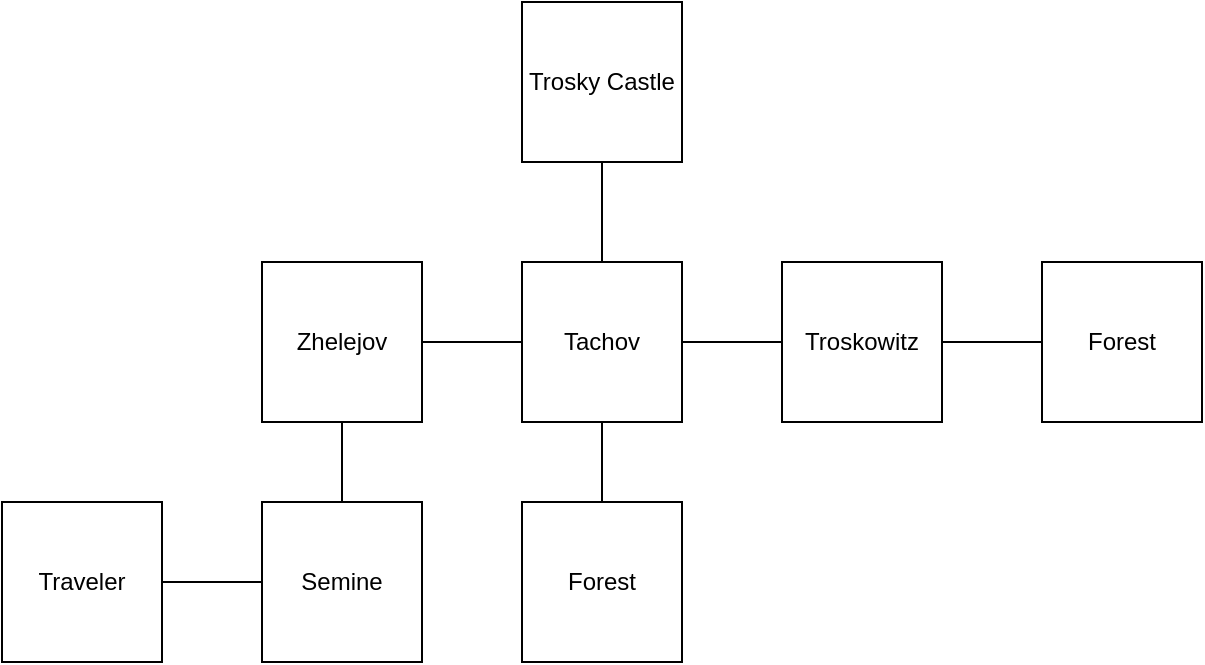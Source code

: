 <mxfile version="26.1.0">
  <diagram name="Stránka-1" id="hlQ9LorAiyW4kVTczd6e">
    <mxGraphModel dx="2860" dy="1119" grid="1" gridSize="10" guides="1" tooltips="1" connect="1" arrows="1" fold="1" page="1" pageScale="1" pageWidth="827" pageHeight="1169" math="0" shadow="0">
      <root>
        <mxCell id="0" />
        <mxCell id="1" parent="0" />
        <mxCell id="ZQDseveAXCD2bQxYw5Ts-8" style="edgeStyle=orthogonalEdgeStyle;rounded=0;orthogonalLoop=1;jettySize=auto;html=1;entryX=0.5;entryY=1;entryDx=0;entryDy=0;startArrow=none;startFill=0;endArrow=none;" edge="1" parent="1" source="ZQDseveAXCD2bQxYw5Ts-1" target="ZQDseveAXCD2bQxYw5Ts-3">
          <mxGeometry relative="1" as="geometry" />
        </mxCell>
        <mxCell id="ZQDseveAXCD2bQxYw5Ts-1" value="Semine" style="whiteSpace=wrap;html=1;aspect=fixed;" vertex="1" parent="1">
          <mxGeometry x="10" y="530" width="80" height="80" as="geometry" />
        </mxCell>
        <mxCell id="ZQDseveAXCD2bQxYw5Ts-19" style="edgeStyle=orthogonalEdgeStyle;rounded=0;orthogonalLoop=1;jettySize=auto;html=1;entryX=0;entryY=0.5;entryDx=0;entryDy=0;endArrow=none;startFill=0;" edge="1" parent="1" source="ZQDseveAXCD2bQxYw5Ts-2" target="ZQDseveAXCD2bQxYw5Ts-15">
          <mxGeometry relative="1" as="geometry" />
        </mxCell>
        <mxCell id="ZQDseveAXCD2bQxYw5Ts-2" value="Troskowitz" style="whiteSpace=wrap;html=1;aspect=fixed;" vertex="1" parent="1">
          <mxGeometry x="270" y="410" width="80" height="80" as="geometry" />
        </mxCell>
        <mxCell id="ZQDseveAXCD2bQxYw5Ts-3" value="Zhelejov" style="whiteSpace=wrap;html=1;aspect=fixed;" vertex="1" parent="1">
          <mxGeometry x="10" y="410" width="80" height="80" as="geometry" />
        </mxCell>
        <mxCell id="ZQDseveAXCD2bQxYw5Ts-11" style="edgeStyle=orthogonalEdgeStyle;rounded=0;orthogonalLoop=1;jettySize=auto;html=1;entryX=1;entryY=0.5;entryDx=0;entryDy=0;endArrow=none;startFill=0;" edge="1" parent="1" source="ZQDseveAXCD2bQxYw5Ts-4" target="ZQDseveAXCD2bQxYw5Ts-3">
          <mxGeometry relative="1" as="geometry" />
        </mxCell>
        <mxCell id="ZQDseveAXCD2bQxYw5Ts-12" style="edgeStyle=orthogonalEdgeStyle;rounded=0;orthogonalLoop=1;jettySize=auto;html=1;entryX=0;entryY=0.5;entryDx=0;entryDy=0;endArrow=none;startFill=0;" edge="1" parent="1" source="ZQDseveAXCD2bQxYw5Ts-4" target="ZQDseveAXCD2bQxYw5Ts-2">
          <mxGeometry relative="1" as="geometry" />
        </mxCell>
        <mxCell id="ZQDseveAXCD2bQxYw5Ts-18" style="edgeStyle=orthogonalEdgeStyle;rounded=0;orthogonalLoop=1;jettySize=auto;html=1;entryX=0.5;entryY=0;entryDx=0;entryDy=0;endArrow=none;startFill=0;" edge="1" parent="1" source="ZQDseveAXCD2bQxYw5Ts-4" target="ZQDseveAXCD2bQxYw5Ts-14">
          <mxGeometry relative="1" as="geometry" />
        </mxCell>
        <mxCell id="ZQDseveAXCD2bQxYw5Ts-4" value="Tachov" style="whiteSpace=wrap;html=1;aspect=fixed;" vertex="1" parent="1">
          <mxGeometry x="140" y="410" width="80" height="80" as="geometry" />
        </mxCell>
        <mxCell id="ZQDseveAXCD2bQxYw5Ts-10" style="edgeStyle=orthogonalEdgeStyle;rounded=0;orthogonalLoop=1;jettySize=auto;html=1;entryX=0.5;entryY=0;entryDx=0;entryDy=0;endArrow=none;startFill=0;" edge="1" parent="1" source="ZQDseveAXCD2bQxYw5Ts-9" target="ZQDseveAXCD2bQxYw5Ts-4">
          <mxGeometry relative="1" as="geometry" />
        </mxCell>
        <mxCell id="ZQDseveAXCD2bQxYw5Ts-9" value="Trosky Castle" style="whiteSpace=wrap;html=1;aspect=fixed;" vertex="1" parent="1">
          <mxGeometry x="140" y="280" width="80" height="80" as="geometry" />
        </mxCell>
        <mxCell id="ZQDseveAXCD2bQxYw5Ts-14" value="Forest" style="whiteSpace=wrap;html=1;aspect=fixed;" vertex="1" parent="1">
          <mxGeometry x="140" y="530" width="80" height="80" as="geometry" />
        </mxCell>
        <mxCell id="ZQDseveAXCD2bQxYw5Ts-15" value="Forest" style="whiteSpace=wrap;html=1;aspect=fixed;" vertex="1" parent="1">
          <mxGeometry x="400" y="410" width="80" height="80" as="geometry" />
        </mxCell>
        <mxCell id="ZQDseveAXCD2bQxYw5Ts-17" style="edgeStyle=orthogonalEdgeStyle;rounded=0;orthogonalLoop=1;jettySize=auto;html=1;entryX=0;entryY=0.5;entryDx=0;entryDy=0;endArrow=none;startFill=0;" edge="1" parent="1" source="ZQDseveAXCD2bQxYw5Ts-16" target="ZQDseveAXCD2bQxYw5Ts-1">
          <mxGeometry relative="1" as="geometry" />
        </mxCell>
        <mxCell id="ZQDseveAXCD2bQxYw5Ts-16" value="Traveler" style="whiteSpace=wrap;html=1;aspect=fixed;" vertex="1" parent="1">
          <mxGeometry x="-120" y="530" width="80" height="80" as="geometry" />
        </mxCell>
      </root>
    </mxGraphModel>
  </diagram>
</mxfile>

